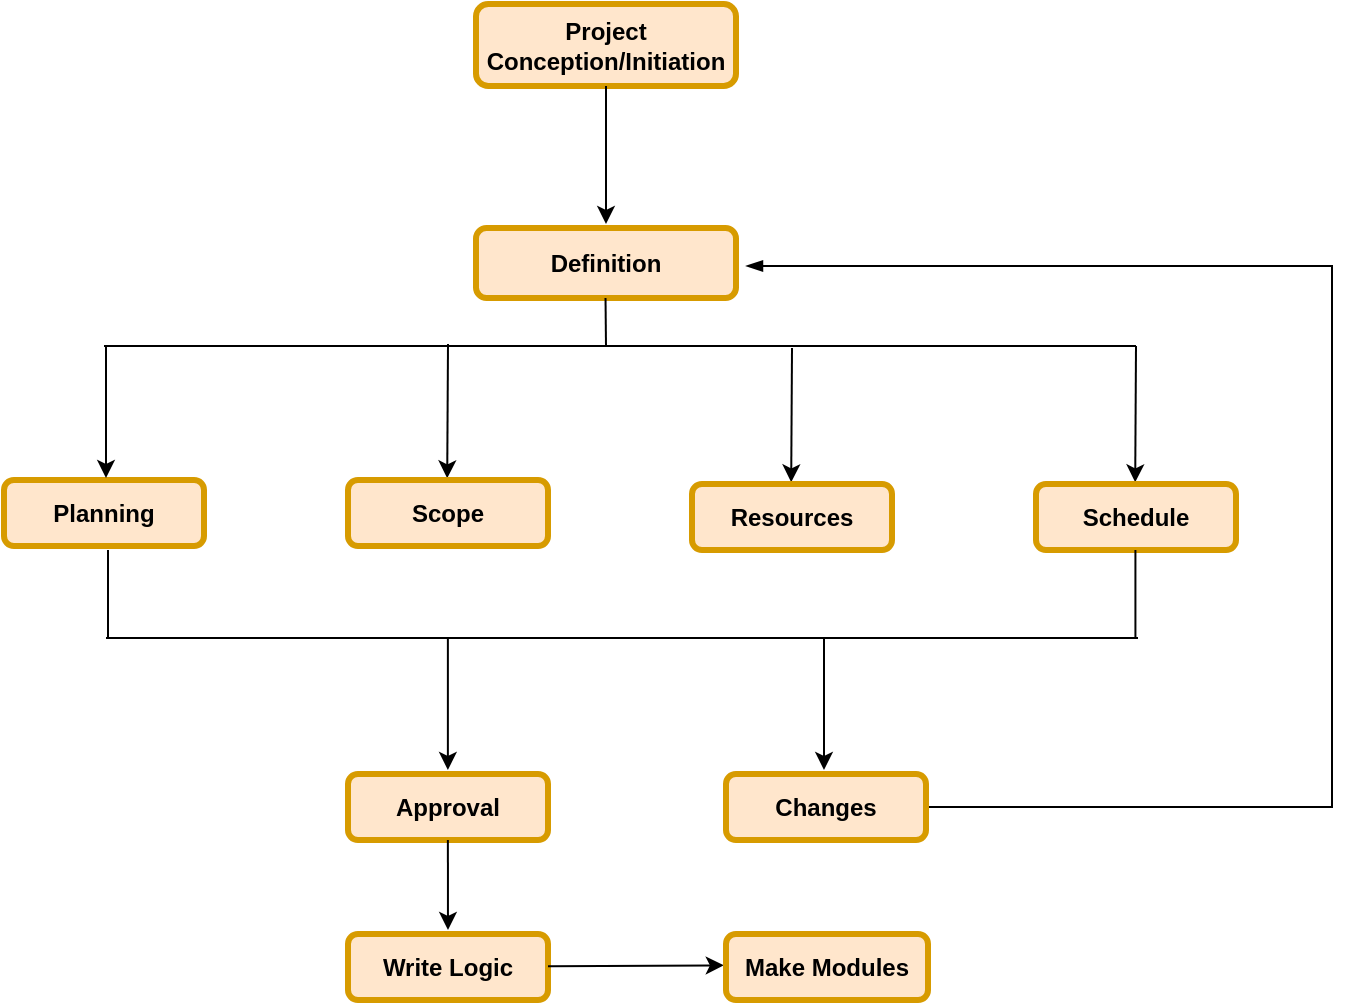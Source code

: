 <mxfile version="13.5.5" type="github">
  <diagram id="IgycJDAbuG2H0j5a_Ocz" name="Page-1">
    <mxGraphModel dx="1274" dy="634" grid="0" gridSize="10" guides="1" tooltips="1" connect="1" arrows="1" fold="1" page="1" pageScale="1" pageWidth="850" pageHeight="1100" math="0" shadow="0">
      <root>
        <mxCell id="0" />
        <mxCell id="1" parent="0" />
        <mxCell id="YBl8F8OCOd4iKIk8iAHg-1" value="Project Conception/Initiation" style="whiteSpace=wrap;align=center;verticalAlign=middle;fontStyle=1;strokeWidth=3;fillColor=#ffe6cc;strokeColor=#d79b00;shadow=0;sketch=0;rounded=1;" vertex="1" parent="1">
          <mxGeometry x="340" y="40" width="130" height="41" as="geometry" />
        </mxCell>
        <mxCell id="YBl8F8OCOd4iKIk8iAHg-2" value="" style="endArrow=classic;html=1;exitX=0.5;exitY=1;exitDx=0;exitDy=0;" edge="1" parent="1" source="YBl8F8OCOd4iKIk8iAHg-1">
          <mxGeometry width="50" height="50" relative="1" as="geometry">
            <mxPoint x="400" y="330" as="sourcePoint" />
            <mxPoint x="405" y="150" as="targetPoint" />
          </mxGeometry>
        </mxCell>
        <mxCell id="YBl8F8OCOd4iKIk8iAHg-3" value="Definition" style="whiteSpace=wrap;align=center;verticalAlign=middle;fontStyle=1;strokeWidth=3;fillColor=#ffe6cc;strokeColor=#d79b00;shadow=0;sketch=0;rounded=1;" vertex="1" parent="1">
          <mxGeometry x="340" y="152" width="130" height="35" as="geometry" />
        </mxCell>
        <mxCell id="YBl8F8OCOd4iKIk8iAHg-7" value="" style="endArrow=none;html=1;" edge="1" parent="1">
          <mxGeometry width="50" height="50" relative="1" as="geometry">
            <mxPoint x="154" y="211" as="sourcePoint" />
            <mxPoint x="670" y="211" as="targetPoint" />
          </mxGeometry>
        </mxCell>
        <mxCell id="YBl8F8OCOd4iKIk8iAHg-10" value="" style="endArrow=none;html=1;" edge="1" parent="1">
          <mxGeometry width="50" height="50" relative="1" as="geometry">
            <mxPoint x="405" y="211" as="sourcePoint" />
            <mxPoint x="404.76" y="187" as="targetPoint" />
          </mxGeometry>
        </mxCell>
        <mxCell id="YBl8F8OCOd4iKIk8iAHg-11" value="Planning" style="whiteSpace=wrap;align=center;verticalAlign=middle;fontStyle=1;strokeWidth=3;fillColor=#ffe6cc;strokeColor=#d79b00;shadow=0;sketch=0;rounded=1;" vertex="1" parent="1">
          <mxGeometry x="104" y="278" width="100" height="33" as="geometry" />
        </mxCell>
        <mxCell id="YBl8F8OCOd4iKIk8iAHg-12" value="" style="endArrow=classic;html=1;" edge="1" parent="1">
          <mxGeometry width="50" height="50" relative="1" as="geometry">
            <mxPoint x="155" y="211" as="sourcePoint" />
            <mxPoint x="155" y="277" as="targetPoint" />
          </mxGeometry>
        </mxCell>
        <mxCell id="YBl8F8OCOd4iKIk8iAHg-14" value="" style="endArrow=classic;html=1;entryX=0.496;entryY=-0.025;entryDx=0;entryDy=0;entryPerimeter=0;" edge="1" parent="1" target="YBl8F8OCOd4iKIk8iAHg-15">
          <mxGeometry width="50" height="50" relative="1" as="geometry">
            <mxPoint x="326" y="210" as="sourcePoint" />
            <mxPoint x="326" y="272" as="targetPoint" />
            <Array as="points" />
          </mxGeometry>
        </mxCell>
        <mxCell id="YBl8F8OCOd4iKIk8iAHg-15" value="Scope" style="whiteSpace=wrap;align=center;verticalAlign=middle;fontStyle=1;strokeWidth=3;fillColor=#ffe6cc;strokeColor=#d79b00;shadow=0;sketch=0;rounded=1;" vertex="1" parent="1">
          <mxGeometry x="276" y="278" width="100" height="33" as="geometry" />
        </mxCell>
        <mxCell id="YBl8F8OCOd4iKIk8iAHg-16" value="" style="endArrow=classic;html=1;entryX=0.496;entryY=-0.025;entryDx=0;entryDy=0;entryPerimeter=0;" edge="1" parent="1" target="YBl8F8OCOd4iKIk8iAHg-17">
          <mxGeometry width="50" height="50" relative="1" as="geometry">
            <mxPoint x="498" y="212" as="sourcePoint" />
            <mxPoint x="498" y="274" as="targetPoint" />
            <Array as="points" />
          </mxGeometry>
        </mxCell>
        <mxCell id="YBl8F8OCOd4iKIk8iAHg-17" value="Resources" style="whiteSpace=wrap;align=center;verticalAlign=middle;fontStyle=1;strokeWidth=3;fillColor=#ffe6cc;strokeColor=#d79b00;shadow=0;sketch=0;rounded=1;" vertex="1" parent="1">
          <mxGeometry x="448" y="280" width="100" height="33" as="geometry" />
        </mxCell>
        <mxCell id="YBl8F8OCOd4iKIk8iAHg-18" value="" style="endArrow=classic;html=1;entryX=0.496;entryY=-0.025;entryDx=0;entryDy=0;entryPerimeter=0;" edge="1" parent="1" target="YBl8F8OCOd4iKIk8iAHg-19">
          <mxGeometry width="50" height="50" relative="1" as="geometry">
            <mxPoint x="670" y="211" as="sourcePoint" />
            <mxPoint x="670" y="274" as="targetPoint" />
            <Array as="points" />
          </mxGeometry>
        </mxCell>
        <mxCell id="YBl8F8OCOd4iKIk8iAHg-19" value="Schedule" style="whiteSpace=wrap;align=center;verticalAlign=middle;fontStyle=1;strokeWidth=3;fillColor=#ffe6cc;strokeColor=#d79b00;shadow=0;sketch=0;rounded=1;" vertex="1" parent="1">
          <mxGeometry x="620" y="280" width="100" height="33" as="geometry" />
        </mxCell>
        <mxCell id="YBl8F8OCOd4iKIk8iAHg-20" value="" style="endArrow=none;html=1;" edge="1" parent="1">
          <mxGeometry width="50" height="50" relative="1" as="geometry">
            <mxPoint x="155" y="357" as="sourcePoint" />
            <mxPoint x="671" y="357" as="targetPoint" />
          </mxGeometry>
        </mxCell>
        <mxCell id="YBl8F8OCOd4iKIk8iAHg-24" value="" style="endArrow=none;html=1;" edge="1" parent="1">
          <mxGeometry width="50" height="50" relative="1" as="geometry">
            <mxPoint x="156" y="357" as="sourcePoint" />
            <mxPoint x="156" y="313" as="targetPoint" />
          </mxGeometry>
        </mxCell>
        <mxCell id="YBl8F8OCOd4iKIk8iAHg-25" value="" style="endArrow=none;html=1;" edge="1" parent="1">
          <mxGeometry width="50" height="50" relative="1" as="geometry">
            <mxPoint x="669.71" y="357" as="sourcePoint" />
            <mxPoint x="669.71" y="313" as="targetPoint" />
          </mxGeometry>
        </mxCell>
        <mxCell id="YBl8F8OCOd4iKIk8iAHg-26" value="" style="endArrow=classic;html=1;" edge="1" parent="1">
          <mxGeometry width="50" height="50" relative="1" as="geometry">
            <mxPoint x="325.94" y="357" as="sourcePoint" />
            <mxPoint x="325.94" y="423" as="targetPoint" />
          </mxGeometry>
        </mxCell>
        <mxCell id="YBl8F8OCOd4iKIk8iAHg-28" value="" style="endArrow=classic;html=1;" edge="1" parent="1">
          <mxGeometry width="50" height="50" relative="1" as="geometry">
            <mxPoint x="514" y="357" as="sourcePoint" />
            <mxPoint x="514" y="423" as="targetPoint" />
          </mxGeometry>
        </mxCell>
        <mxCell id="YBl8F8OCOd4iKIk8iAHg-29" value="Approval" style="whiteSpace=wrap;align=center;verticalAlign=middle;fontStyle=1;strokeWidth=3;fillColor=#ffe6cc;strokeColor=#d79b00;shadow=0;sketch=0;rounded=1;" vertex="1" parent="1">
          <mxGeometry x="276" y="425" width="100" height="33" as="geometry" />
        </mxCell>
        <mxCell id="YBl8F8OCOd4iKIk8iAHg-33" style="edgeStyle=orthogonalEdgeStyle;rounded=0;orthogonalLoop=1;jettySize=auto;html=1;endArrow=blockThin;endFill=1;" edge="1" parent="1" source="YBl8F8OCOd4iKIk8iAHg-30">
          <mxGeometry relative="1" as="geometry">
            <mxPoint x="475" y="171" as="targetPoint" />
            <Array as="points">
              <mxPoint x="768" y="442" />
              <mxPoint x="768" y="171" />
            </Array>
          </mxGeometry>
        </mxCell>
        <mxCell id="YBl8F8OCOd4iKIk8iAHg-30" value="Changes" style="whiteSpace=wrap;align=center;verticalAlign=middle;fontStyle=1;strokeWidth=3;fillColor=#ffe6cc;strokeColor=#d79b00;shadow=0;sketch=0;rounded=1;" vertex="1" parent="1">
          <mxGeometry x="465" y="425" width="100" height="33" as="geometry" />
        </mxCell>
        <mxCell id="YBl8F8OCOd4iKIk8iAHg-36" value="" style="endArrow=classic;html=1;" edge="1" parent="1">
          <mxGeometry width="50" height="50" relative="1" as="geometry">
            <mxPoint x="325.94" y="458" as="sourcePoint" />
            <mxPoint x="326" y="503" as="targetPoint" />
          </mxGeometry>
        </mxCell>
        <mxCell id="YBl8F8OCOd4iKIk8iAHg-37" value="Write Logic" style="whiteSpace=wrap;align=center;verticalAlign=middle;fontStyle=1;strokeWidth=3;fillColor=#ffe6cc;strokeColor=#d79b00;shadow=0;sketch=0;rounded=1;" vertex="1" parent="1">
          <mxGeometry x="276" y="505" width="100" height="33" as="geometry" />
        </mxCell>
        <mxCell id="YBl8F8OCOd4iKIk8iAHg-38" value="" style="endArrow=classic;html=1;entryX=-0.011;entryY=0.475;entryDx=0;entryDy=0;entryPerimeter=0;" edge="1" parent="1" target="YBl8F8OCOd4iKIk8iAHg-39">
          <mxGeometry width="50" height="50" relative="1" as="geometry">
            <mxPoint x="376.0" y="521.07" as="sourcePoint" />
            <mxPoint x="461" y="521" as="targetPoint" />
          </mxGeometry>
        </mxCell>
        <mxCell id="YBl8F8OCOd4iKIk8iAHg-39" value="Make Modules" style="whiteSpace=wrap;align=center;verticalAlign=middle;fontStyle=1;strokeWidth=3;fillColor=#ffe6cc;strokeColor=#d79b00;shadow=0;sketch=0;rounded=1;" vertex="1" parent="1">
          <mxGeometry x="465" y="505" width="101" height="33" as="geometry" />
        </mxCell>
      </root>
    </mxGraphModel>
  </diagram>
</mxfile>
